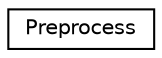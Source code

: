 digraph "Graphical Class Hierarchy"
{
 // LATEX_PDF_SIZE
  edge [fontname="Helvetica",fontsize="10",labelfontname="Helvetica",labelfontsize="10"];
  node [fontname="Helvetica",fontsize="10",shape=record];
  rankdir="LR";
  Node0 [label="Preprocess",height=0.2,width=0.4,color="black", fillcolor="white", style="filled",URL="$classPreprocess.html",tooltip=" "];
}
